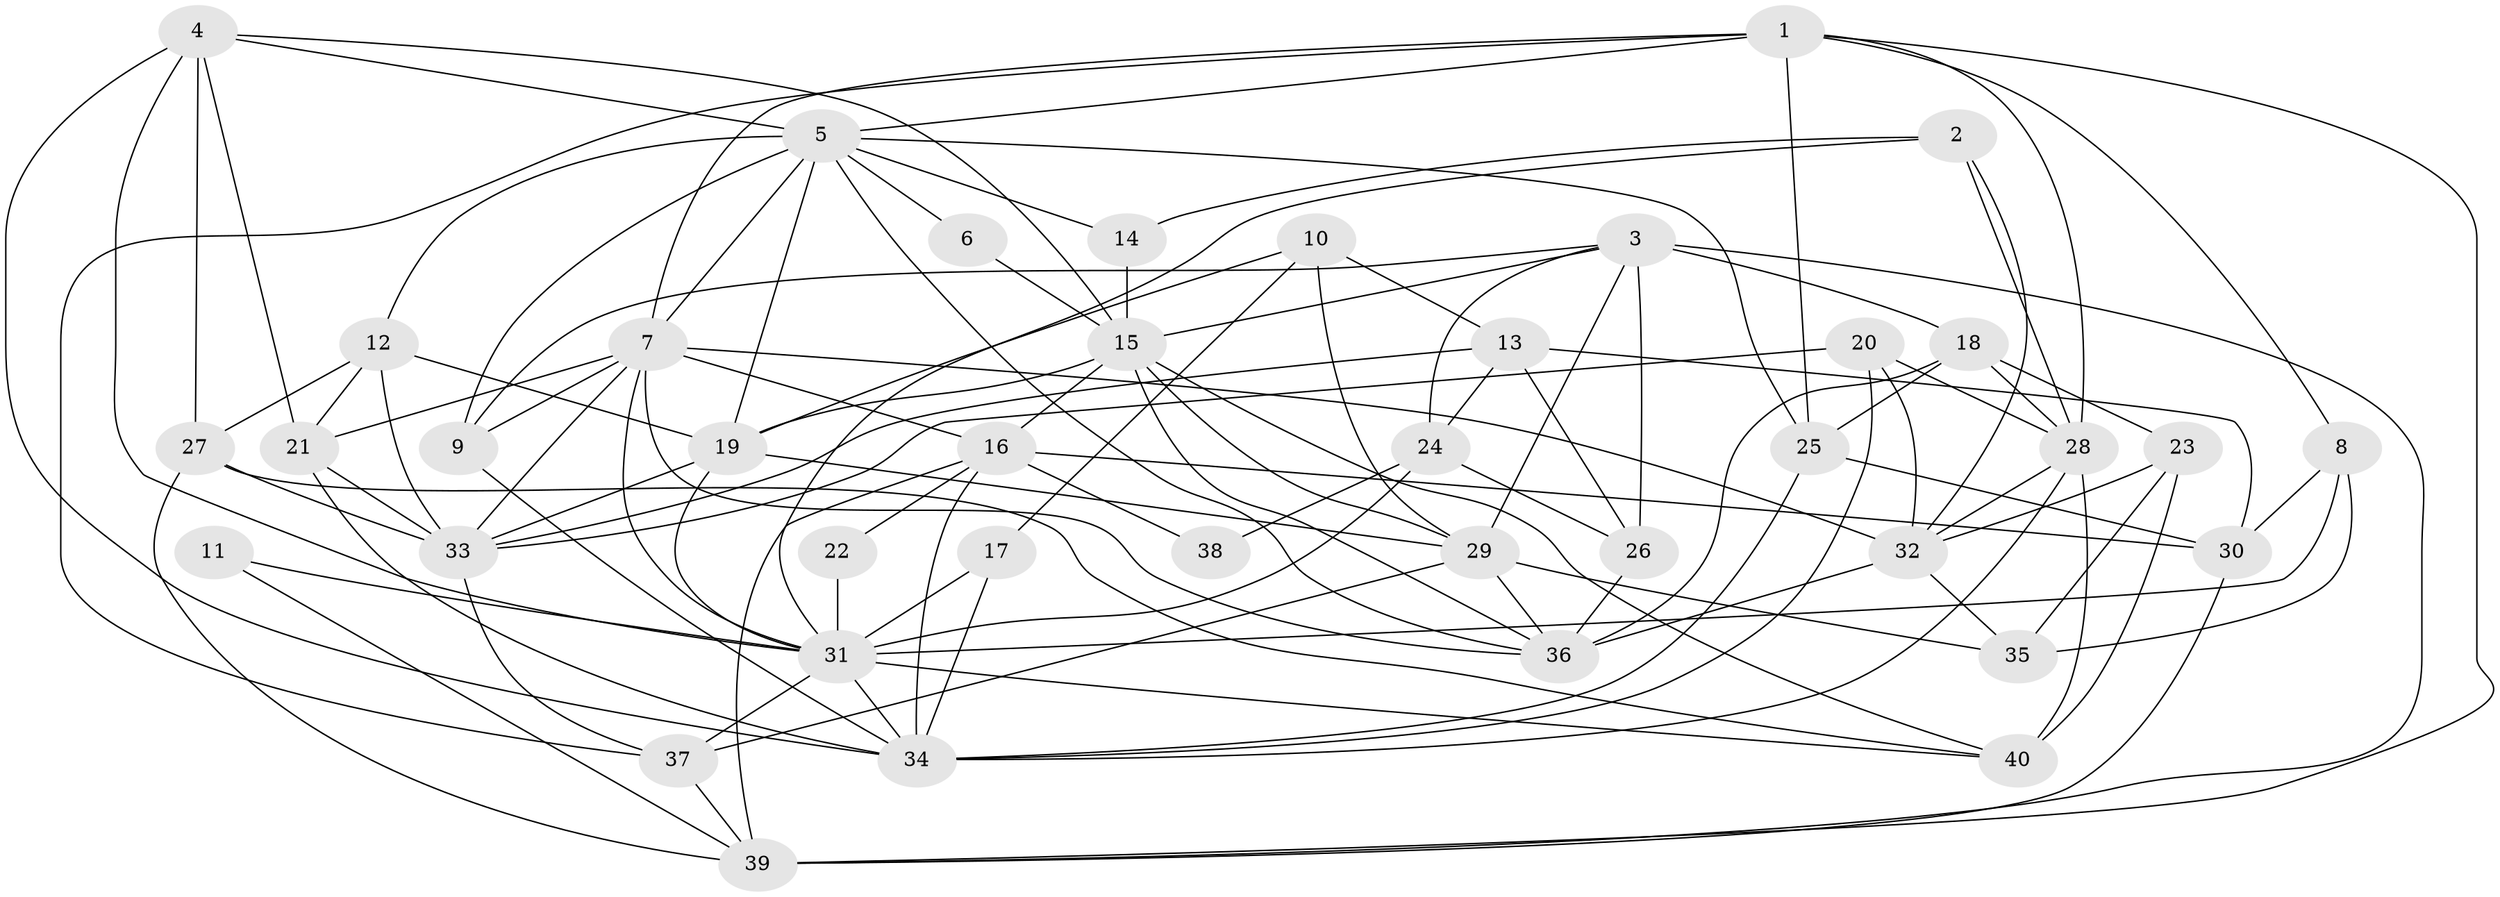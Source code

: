 // original degree distribution, {2: 0.15, 5: 0.175, 3: 0.2625, 6: 0.125, 4: 0.25, 7: 0.025, 9: 0.0125}
// Generated by graph-tools (version 1.1) at 2025/26/03/09/25 03:26:12]
// undirected, 40 vertices, 111 edges
graph export_dot {
graph [start="1"]
  node [color=gray90,style=filled];
  1;
  2;
  3;
  4;
  5;
  6;
  7;
  8;
  9;
  10;
  11;
  12;
  13;
  14;
  15;
  16;
  17;
  18;
  19;
  20;
  21;
  22;
  23;
  24;
  25;
  26;
  27;
  28;
  29;
  30;
  31;
  32;
  33;
  34;
  35;
  36;
  37;
  38;
  39;
  40;
  1 -- 5 [weight=1.0];
  1 -- 7 [weight=1.0];
  1 -- 8 [weight=1.0];
  1 -- 25 [weight=2.0];
  1 -- 28 [weight=1.0];
  1 -- 37 [weight=1.0];
  1 -- 39 [weight=1.0];
  2 -- 14 [weight=1.0];
  2 -- 28 [weight=1.0];
  2 -- 31 [weight=1.0];
  2 -- 32 [weight=1.0];
  3 -- 9 [weight=1.0];
  3 -- 15 [weight=1.0];
  3 -- 18 [weight=2.0];
  3 -- 24 [weight=1.0];
  3 -- 26 [weight=1.0];
  3 -- 29 [weight=1.0];
  3 -- 39 [weight=1.0];
  4 -- 5 [weight=1.0];
  4 -- 15 [weight=1.0];
  4 -- 21 [weight=1.0];
  4 -- 27 [weight=1.0];
  4 -- 31 [weight=1.0];
  4 -- 34 [weight=1.0];
  5 -- 6 [weight=1.0];
  5 -- 7 [weight=1.0];
  5 -- 9 [weight=1.0];
  5 -- 12 [weight=1.0];
  5 -- 14 [weight=1.0];
  5 -- 19 [weight=1.0];
  5 -- 25 [weight=1.0];
  5 -- 36 [weight=1.0];
  6 -- 15 [weight=1.0];
  7 -- 9 [weight=1.0];
  7 -- 16 [weight=1.0];
  7 -- 21 [weight=1.0];
  7 -- 31 [weight=1.0];
  7 -- 32 [weight=1.0];
  7 -- 33 [weight=1.0];
  7 -- 36 [weight=1.0];
  8 -- 30 [weight=1.0];
  8 -- 31 [weight=1.0];
  8 -- 35 [weight=1.0];
  9 -- 34 [weight=1.0];
  10 -- 13 [weight=1.0];
  10 -- 17 [weight=1.0];
  10 -- 19 [weight=1.0];
  10 -- 29 [weight=1.0];
  11 -- 31 [weight=1.0];
  11 -- 39 [weight=1.0];
  12 -- 19 [weight=1.0];
  12 -- 21 [weight=1.0];
  12 -- 27 [weight=1.0];
  12 -- 33 [weight=1.0];
  13 -- 24 [weight=1.0];
  13 -- 26 [weight=1.0];
  13 -- 30 [weight=2.0];
  13 -- 33 [weight=2.0];
  14 -- 15 [weight=1.0];
  15 -- 16 [weight=1.0];
  15 -- 19 [weight=1.0];
  15 -- 29 [weight=1.0];
  15 -- 36 [weight=1.0];
  15 -- 40 [weight=1.0];
  16 -- 22 [weight=1.0];
  16 -- 30 [weight=1.0];
  16 -- 34 [weight=1.0];
  16 -- 38 [weight=1.0];
  16 -- 39 [weight=1.0];
  17 -- 31 [weight=1.0];
  17 -- 34 [weight=1.0];
  18 -- 23 [weight=1.0];
  18 -- 25 [weight=1.0];
  18 -- 28 [weight=1.0];
  18 -- 36 [weight=1.0];
  19 -- 29 [weight=1.0];
  19 -- 31 [weight=1.0];
  19 -- 33 [weight=1.0];
  20 -- 28 [weight=1.0];
  20 -- 32 [weight=1.0];
  20 -- 33 [weight=1.0];
  20 -- 34 [weight=1.0];
  21 -- 33 [weight=1.0];
  21 -- 34 [weight=1.0];
  22 -- 31 [weight=1.0];
  23 -- 32 [weight=1.0];
  23 -- 35 [weight=1.0];
  23 -- 40 [weight=2.0];
  24 -- 26 [weight=1.0];
  24 -- 31 [weight=2.0];
  24 -- 38 [weight=1.0];
  25 -- 30 [weight=1.0];
  25 -- 34 [weight=1.0];
  26 -- 36 [weight=1.0];
  27 -- 33 [weight=1.0];
  27 -- 39 [weight=1.0];
  27 -- 40 [weight=1.0];
  28 -- 32 [weight=1.0];
  28 -- 34 [weight=1.0];
  28 -- 40 [weight=1.0];
  29 -- 35 [weight=1.0];
  29 -- 36 [weight=1.0];
  29 -- 37 [weight=1.0];
  30 -- 39 [weight=1.0];
  31 -- 34 [weight=1.0];
  31 -- 37 [weight=1.0];
  31 -- 40 [weight=1.0];
  32 -- 35 [weight=1.0];
  32 -- 36 [weight=2.0];
  33 -- 37 [weight=1.0];
  37 -- 39 [weight=1.0];
}
